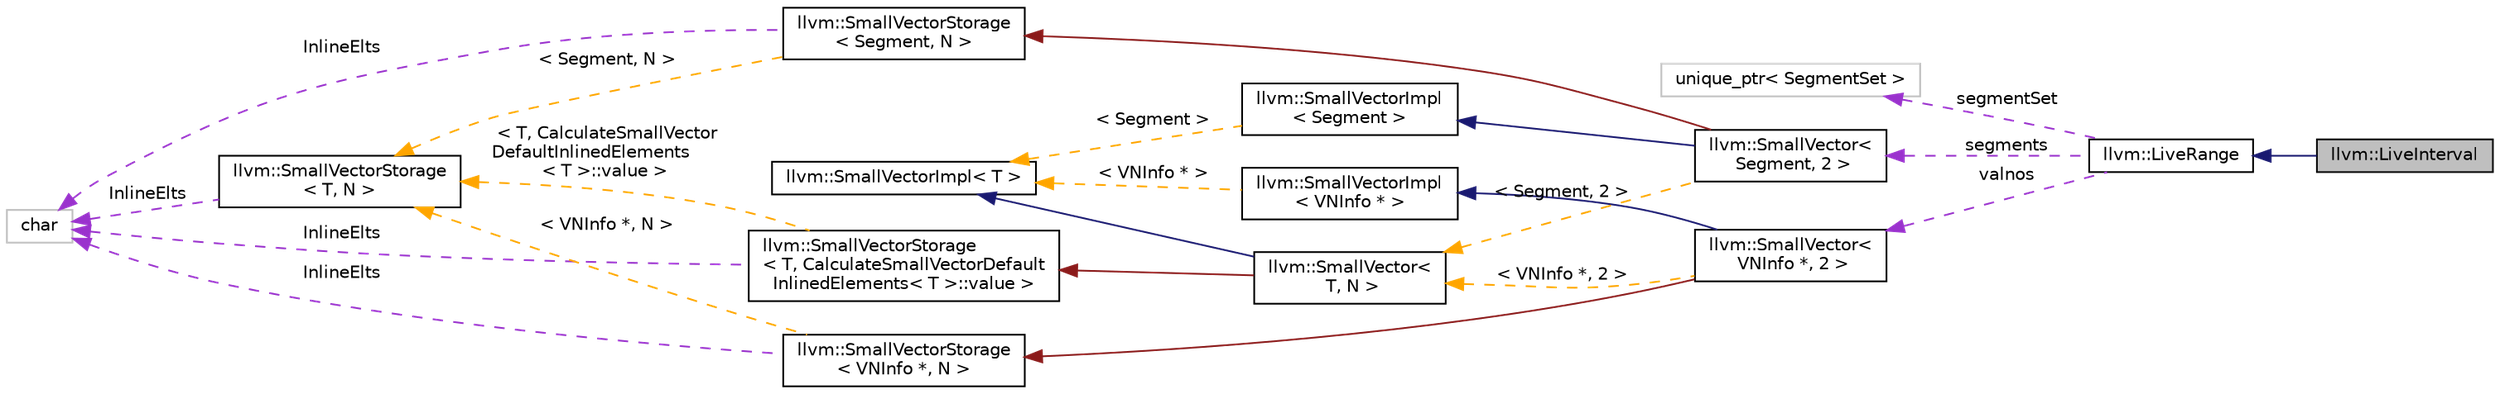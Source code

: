 digraph "llvm::LiveInterval"
{
 // LATEX_PDF_SIZE
  bgcolor="transparent";
  edge [fontname="Helvetica",fontsize="10",labelfontname="Helvetica",labelfontsize="10"];
  node [fontname="Helvetica",fontsize="10",shape=record];
  rankdir="LR";
  Node1 [label="llvm::LiveInterval",height=0.2,width=0.4,color="black", fillcolor="grey75", style="filled", fontcolor="black",tooltip="LiveInterval - This class represents the liveness of a register, or stack slot."];
  Node2 -> Node1 [dir="back",color="midnightblue",fontsize="10",style="solid",fontname="Helvetica"];
  Node2 [label="llvm::LiveRange",height=0.2,width=0.4,color="black",URL="$classllvm_1_1LiveRange.html",tooltip="This class represents the liveness of a register, stack slot, etc."];
  Node3 -> Node2 [dir="back",color="darkorchid3",fontsize="10",style="dashed",label=" segmentSet" ,fontname="Helvetica"];
  Node3 [label="unique_ptr\< SegmentSet \>",height=0.2,width=0.4,color="grey75",tooltip=" "];
  Node4 -> Node2 [dir="back",color="darkorchid3",fontsize="10",style="dashed",label=" valnos" ,fontname="Helvetica"];
  Node4 [label="llvm::SmallVector\<\l VNInfo *, 2 \>",height=0.2,width=0.4,color="black",URL="$classllvm_1_1SmallVector.html",tooltip=" "];
  Node5 -> Node4 [dir="back",color="midnightblue",fontsize="10",style="solid",fontname="Helvetica"];
  Node5 [label="llvm::SmallVectorImpl\l\< VNInfo * \>",height=0.2,width=0.4,color="black",URL="$classllvm_1_1SmallVectorImpl.html",tooltip=" "];
  Node6 -> Node5 [dir="back",color="orange",fontsize="10",style="dashed",label=" \< VNInfo * \>" ,fontname="Helvetica"];
  Node6 [label="llvm::SmallVectorImpl\< T \>",height=0.2,width=0.4,color="black",URL="$classllvm_1_1SmallVectorImpl.html",tooltip="This class consists of common code factored out of the SmallVector class to reduce code duplication b..."];
  Node7 -> Node4 [dir="back",color="firebrick4",fontsize="10",style="solid",fontname="Helvetica"];
  Node7 [label="llvm::SmallVectorStorage\l\< VNInfo *, N \>",height=0.2,width=0.4,color="black",URL="$structllvm_1_1SmallVectorStorage.html",tooltip=" "];
  Node8 -> Node7 [dir="back",color="darkorchid3",fontsize="10",style="dashed",label=" InlineElts" ,fontname="Helvetica"];
  Node8 [label="char",height=0.2,width=0.4,color="grey75",tooltip=" "];
  Node9 -> Node7 [dir="back",color="orange",fontsize="10",style="dashed",label=" \< VNInfo *, N \>" ,fontname="Helvetica"];
  Node9 [label="llvm::SmallVectorStorage\l\< T, N \>",height=0.2,width=0.4,color="black",URL="$structllvm_1_1SmallVectorStorage.html",tooltip="Storage for the SmallVector elements."];
  Node8 -> Node9 [dir="back",color="darkorchid3",fontsize="10",style="dashed",label=" InlineElts" ,fontname="Helvetica"];
  Node10 -> Node4 [dir="back",color="orange",fontsize="10",style="dashed",label=" \< VNInfo *, 2 \>" ,fontname="Helvetica"];
  Node10 [label="llvm::SmallVector\<\l T, N \>",height=0.2,width=0.4,color="black",URL="$classllvm_1_1SmallVector.html",tooltip="This is a 'vector' (really, a variable-sized array), optimized for the case when the array is small."];
  Node6 -> Node10 [dir="back",color="midnightblue",fontsize="10",style="solid",fontname="Helvetica"];
  Node11 -> Node10 [dir="back",color="firebrick4",fontsize="10",style="solid",fontname="Helvetica"];
  Node11 [label="llvm::SmallVectorStorage\l\< T, CalculateSmallVectorDefault\lInlinedElements\< T \>::value \>",height=0.2,width=0.4,color="black",URL="$structllvm_1_1SmallVectorStorage.html",tooltip=" "];
  Node8 -> Node11 [dir="back",color="darkorchid3",fontsize="10",style="dashed",label=" InlineElts" ,fontname="Helvetica"];
  Node9 -> Node11 [dir="back",color="orange",fontsize="10",style="dashed",label=" \< T, CalculateSmallVector\lDefaultInlinedElements\l\< T \>::value \>" ,fontname="Helvetica"];
  Node12 -> Node2 [dir="back",color="darkorchid3",fontsize="10",style="dashed",label=" segments" ,fontname="Helvetica"];
  Node12 [label="llvm::SmallVector\<\l Segment, 2 \>",height=0.2,width=0.4,color="black",URL="$classllvm_1_1SmallVector.html",tooltip=" "];
  Node13 -> Node12 [dir="back",color="midnightblue",fontsize="10",style="solid",fontname="Helvetica"];
  Node13 [label="llvm::SmallVectorImpl\l\< Segment \>",height=0.2,width=0.4,color="black",URL="$classllvm_1_1SmallVectorImpl.html",tooltip=" "];
  Node6 -> Node13 [dir="back",color="orange",fontsize="10",style="dashed",label=" \< Segment \>" ,fontname="Helvetica"];
  Node14 -> Node12 [dir="back",color="firebrick4",fontsize="10",style="solid",fontname="Helvetica"];
  Node14 [label="llvm::SmallVectorStorage\l\< Segment, N \>",height=0.2,width=0.4,color="black",URL="$structllvm_1_1SmallVectorStorage.html",tooltip=" "];
  Node8 -> Node14 [dir="back",color="darkorchid3",fontsize="10",style="dashed",label=" InlineElts" ,fontname="Helvetica"];
  Node9 -> Node14 [dir="back",color="orange",fontsize="10",style="dashed",label=" \< Segment, N \>" ,fontname="Helvetica"];
  Node10 -> Node12 [dir="back",color="orange",fontsize="10",style="dashed",label=" \< Segment, 2 \>" ,fontname="Helvetica"];
}
